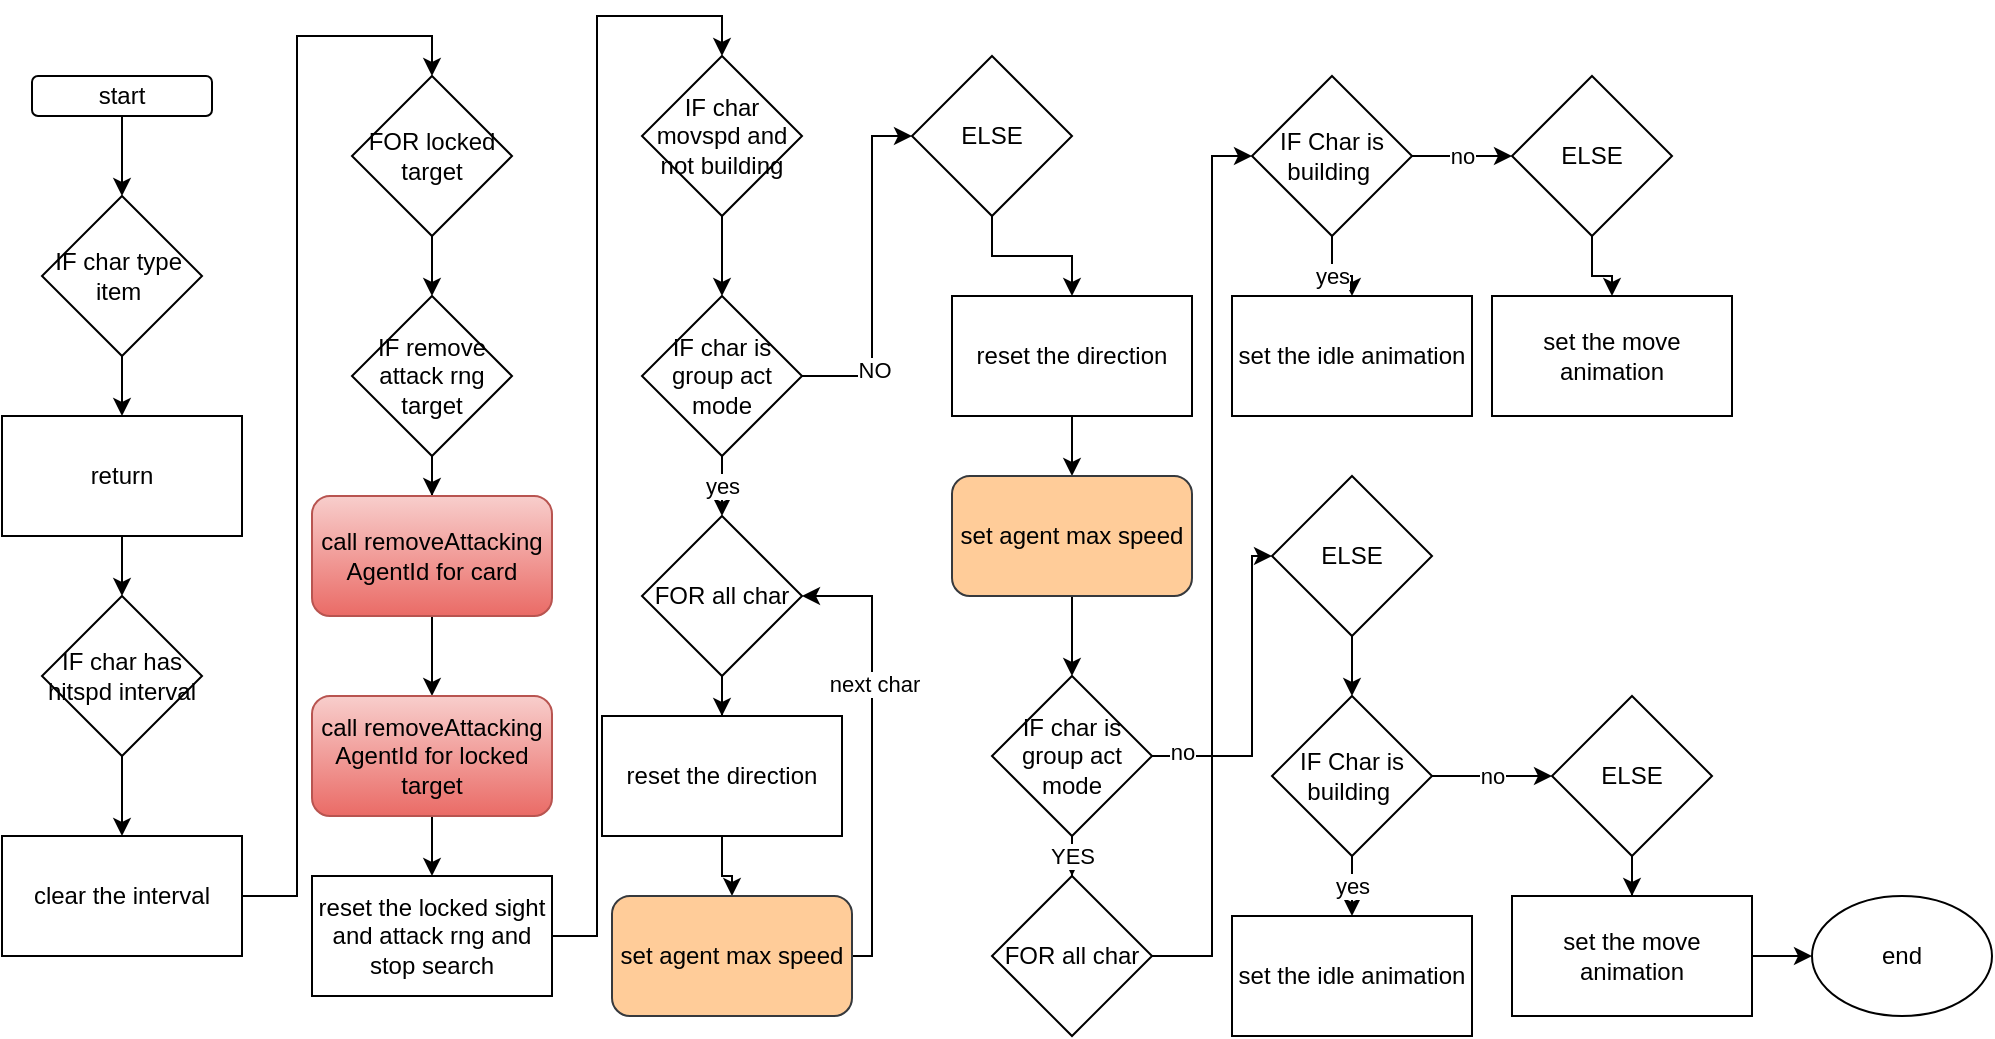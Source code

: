 <mxfile version="17.5.0" type="github">
  <diagram id="E4hHn8Vd6x_6y-gNDKGy" name="Page-1">
    <mxGraphModel dx="1038" dy="1679" grid="1" gridSize="10" guides="1" tooltips="1" connect="1" arrows="1" fold="1" page="1" pageScale="1" pageWidth="850" pageHeight="1100" math="0" shadow="0">
      <root>
        <mxCell id="0" />
        <mxCell id="1" parent="0" />
        <mxCell id="kTDRthvxwM3mhpwc_BL1-3" value="" style="edgeStyle=orthogonalEdgeStyle;rounded=0;orthogonalLoop=1;jettySize=auto;html=1;" edge="1" parent="1" source="kTDRthvxwM3mhpwc_BL1-1" target="kTDRthvxwM3mhpwc_BL1-2">
          <mxGeometry relative="1" as="geometry" />
        </mxCell>
        <mxCell id="kTDRthvxwM3mhpwc_BL1-1" value="start" style="rounded=1;whiteSpace=wrap;html=1;" vertex="1" parent="1">
          <mxGeometry x="80" y="30" width="90" height="20" as="geometry" />
        </mxCell>
        <mxCell id="kTDRthvxwM3mhpwc_BL1-5" value="" style="edgeStyle=orthogonalEdgeStyle;rounded=0;orthogonalLoop=1;jettySize=auto;html=1;" edge="1" parent="1" source="kTDRthvxwM3mhpwc_BL1-2" target="kTDRthvxwM3mhpwc_BL1-4">
          <mxGeometry relative="1" as="geometry" />
        </mxCell>
        <mxCell id="kTDRthvxwM3mhpwc_BL1-2" value="IF char type&amp;nbsp;&lt;br&gt;item&amp;nbsp;" style="rhombus;whiteSpace=wrap;html=1;" vertex="1" parent="1">
          <mxGeometry x="85" y="90" width="80" height="80" as="geometry" />
        </mxCell>
        <mxCell id="kTDRthvxwM3mhpwc_BL1-7" value="" style="edgeStyle=orthogonalEdgeStyle;rounded=0;orthogonalLoop=1;jettySize=auto;html=1;" edge="1" parent="1" source="kTDRthvxwM3mhpwc_BL1-4" target="kTDRthvxwM3mhpwc_BL1-6">
          <mxGeometry relative="1" as="geometry" />
        </mxCell>
        <mxCell id="kTDRthvxwM3mhpwc_BL1-4" value="return" style="whiteSpace=wrap;html=1;" vertex="1" parent="1">
          <mxGeometry x="65" y="200" width="120" height="60" as="geometry" />
        </mxCell>
        <mxCell id="kTDRthvxwM3mhpwc_BL1-9" value="" style="edgeStyle=orthogonalEdgeStyle;rounded=0;orthogonalLoop=1;jettySize=auto;html=1;" edge="1" parent="1" source="kTDRthvxwM3mhpwc_BL1-6" target="kTDRthvxwM3mhpwc_BL1-8">
          <mxGeometry relative="1" as="geometry" />
        </mxCell>
        <mxCell id="kTDRthvxwM3mhpwc_BL1-6" value="IF char has hitspd interval" style="rhombus;whiteSpace=wrap;html=1;" vertex="1" parent="1">
          <mxGeometry x="85" y="290" width="80" height="80" as="geometry" />
        </mxCell>
        <mxCell id="kTDRthvxwM3mhpwc_BL1-11" style="edgeStyle=orthogonalEdgeStyle;rounded=0;orthogonalLoop=1;jettySize=auto;html=1;entryX=0.5;entryY=0;entryDx=0;entryDy=0;" edge="1" parent="1" source="kTDRthvxwM3mhpwc_BL1-8" target="kTDRthvxwM3mhpwc_BL1-10">
          <mxGeometry relative="1" as="geometry" />
        </mxCell>
        <mxCell id="kTDRthvxwM3mhpwc_BL1-8" value="clear the interval" style="whiteSpace=wrap;html=1;" vertex="1" parent="1">
          <mxGeometry x="65" y="410" width="120" height="60" as="geometry" />
        </mxCell>
        <mxCell id="kTDRthvxwM3mhpwc_BL1-13" value="" style="edgeStyle=orthogonalEdgeStyle;rounded=0;orthogonalLoop=1;jettySize=auto;html=1;" edge="1" parent="1" source="kTDRthvxwM3mhpwc_BL1-10" target="kTDRthvxwM3mhpwc_BL1-12">
          <mxGeometry relative="1" as="geometry" />
        </mxCell>
        <mxCell id="kTDRthvxwM3mhpwc_BL1-10" value="FOR locked target" style="rhombus;whiteSpace=wrap;html=1;" vertex="1" parent="1">
          <mxGeometry x="240" y="30" width="80" height="80" as="geometry" />
        </mxCell>
        <mxCell id="kTDRthvxwM3mhpwc_BL1-15" value="" style="edgeStyle=orthogonalEdgeStyle;rounded=0;orthogonalLoop=1;jettySize=auto;html=1;" edge="1" parent="1" source="kTDRthvxwM3mhpwc_BL1-12" target="kTDRthvxwM3mhpwc_BL1-14">
          <mxGeometry relative="1" as="geometry" />
        </mxCell>
        <mxCell id="kTDRthvxwM3mhpwc_BL1-12" value="IF remove attack rng target" style="rhombus;whiteSpace=wrap;html=1;" vertex="1" parent="1">
          <mxGeometry x="240" y="140" width="80" height="80" as="geometry" />
        </mxCell>
        <mxCell id="kTDRthvxwM3mhpwc_BL1-17" value="" style="edgeStyle=orthogonalEdgeStyle;rounded=0;orthogonalLoop=1;jettySize=auto;html=1;" edge="1" parent="1" source="kTDRthvxwM3mhpwc_BL1-14" target="kTDRthvxwM3mhpwc_BL1-16">
          <mxGeometry relative="1" as="geometry" />
        </mxCell>
        <mxCell id="kTDRthvxwM3mhpwc_BL1-14" value="call&amp;nbsp;removeAttacking&lt;br&gt;AgentId for card" style="rounded=1;whiteSpace=wrap;html=1;fillColor=#f8cecc;gradientColor=#ea6b66;strokeColor=#b85450;" vertex="1" parent="1">
          <mxGeometry x="220" y="240" width="120" height="60" as="geometry" />
        </mxCell>
        <mxCell id="kTDRthvxwM3mhpwc_BL1-19" value="" style="edgeStyle=orthogonalEdgeStyle;rounded=0;orthogonalLoop=1;jettySize=auto;html=1;" edge="1" parent="1" source="kTDRthvxwM3mhpwc_BL1-16" target="kTDRthvxwM3mhpwc_BL1-18">
          <mxGeometry relative="1" as="geometry" />
        </mxCell>
        <mxCell id="kTDRthvxwM3mhpwc_BL1-16" value="call&amp;nbsp;removeAttacking&lt;br&gt;AgentId for locked target" style="rounded=1;whiteSpace=wrap;html=1;fillColor=#f8cecc;gradientColor=#ea6b66;strokeColor=#b85450;" vertex="1" parent="1">
          <mxGeometry x="220" y="340" width="120" height="60" as="geometry" />
        </mxCell>
        <mxCell id="kTDRthvxwM3mhpwc_BL1-21" style="edgeStyle=orthogonalEdgeStyle;rounded=0;orthogonalLoop=1;jettySize=auto;html=1;entryX=0.5;entryY=0;entryDx=0;entryDy=0;" edge="1" parent="1" source="kTDRthvxwM3mhpwc_BL1-18" target="kTDRthvxwM3mhpwc_BL1-20">
          <mxGeometry relative="1" as="geometry" />
        </mxCell>
        <mxCell id="kTDRthvxwM3mhpwc_BL1-18" value="reset the locked sight and attack rng and stop search" style="rounded=0;whiteSpace=wrap;html=1;" vertex="1" parent="1">
          <mxGeometry x="220" y="430" width="120" height="60" as="geometry" />
        </mxCell>
        <mxCell id="kTDRthvxwM3mhpwc_BL1-23" value="" style="edgeStyle=orthogonalEdgeStyle;rounded=0;orthogonalLoop=1;jettySize=auto;html=1;" edge="1" parent="1" source="kTDRthvxwM3mhpwc_BL1-20" target="kTDRthvxwM3mhpwc_BL1-22">
          <mxGeometry relative="1" as="geometry" />
        </mxCell>
        <mxCell id="kTDRthvxwM3mhpwc_BL1-20" value="IF char movspd and not building" style="rhombus;whiteSpace=wrap;html=1;" vertex="1" parent="1">
          <mxGeometry x="385" y="20" width="80" height="80" as="geometry" />
        </mxCell>
        <mxCell id="kTDRthvxwM3mhpwc_BL1-25" value="yes" style="edgeStyle=orthogonalEdgeStyle;rounded=0;orthogonalLoop=1;jettySize=auto;html=1;" edge="1" parent="1" source="kTDRthvxwM3mhpwc_BL1-22" target="kTDRthvxwM3mhpwc_BL1-24">
          <mxGeometry relative="1" as="geometry">
            <Array as="points">
              <mxPoint x="425" y="230" />
              <mxPoint x="425" y="230" />
            </Array>
          </mxGeometry>
        </mxCell>
        <mxCell id="kTDRthvxwM3mhpwc_BL1-33" value="" style="edgeStyle=orthogonalEdgeStyle;rounded=0;orthogonalLoop=1;jettySize=auto;html=1;" edge="1" parent="1" source="kTDRthvxwM3mhpwc_BL1-22" target="kTDRthvxwM3mhpwc_BL1-32">
          <mxGeometry relative="1" as="geometry">
            <Array as="points">
              <mxPoint x="500" y="180" />
              <mxPoint x="500" y="60" />
            </Array>
          </mxGeometry>
        </mxCell>
        <mxCell id="kTDRthvxwM3mhpwc_BL1-34" value="NO" style="edgeLabel;html=1;align=center;verticalAlign=middle;resizable=0;points=[];" vertex="1" connectable="0" parent="kTDRthvxwM3mhpwc_BL1-33">
          <mxGeometry x="-0.566" y="-1" relative="1" as="geometry">
            <mxPoint as="offset" />
          </mxGeometry>
        </mxCell>
        <mxCell id="kTDRthvxwM3mhpwc_BL1-22" value="IF char is group act mode" style="rhombus;whiteSpace=wrap;html=1;" vertex="1" parent="1">
          <mxGeometry x="385" y="140" width="80" height="80" as="geometry" />
        </mxCell>
        <mxCell id="kTDRthvxwM3mhpwc_BL1-27" value="" style="edgeStyle=orthogonalEdgeStyle;rounded=0;orthogonalLoop=1;jettySize=auto;html=1;" edge="1" parent="1" source="kTDRthvxwM3mhpwc_BL1-24" target="kTDRthvxwM3mhpwc_BL1-26">
          <mxGeometry relative="1" as="geometry" />
        </mxCell>
        <mxCell id="kTDRthvxwM3mhpwc_BL1-24" value="FOR all char" style="rhombus;whiteSpace=wrap;html=1;" vertex="1" parent="1">
          <mxGeometry x="385" y="250" width="80" height="80" as="geometry" />
        </mxCell>
        <mxCell id="kTDRthvxwM3mhpwc_BL1-29" value="" style="edgeStyle=orthogonalEdgeStyle;rounded=0;orthogonalLoop=1;jettySize=auto;html=1;" edge="1" parent="1" source="kTDRthvxwM3mhpwc_BL1-26" target="kTDRthvxwM3mhpwc_BL1-28">
          <mxGeometry relative="1" as="geometry" />
        </mxCell>
        <mxCell id="kTDRthvxwM3mhpwc_BL1-26" value="reset the direction" style="whiteSpace=wrap;html=1;" vertex="1" parent="1">
          <mxGeometry x="365" y="350" width="120" height="60" as="geometry" />
        </mxCell>
        <mxCell id="kTDRthvxwM3mhpwc_BL1-30" style="edgeStyle=orthogonalEdgeStyle;rounded=0;orthogonalLoop=1;jettySize=auto;html=1;entryX=1;entryY=0.5;entryDx=0;entryDy=0;" edge="1" parent="1" source="kTDRthvxwM3mhpwc_BL1-28" target="kTDRthvxwM3mhpwc_BL1-24">
          <mxGeometry relative="1" as="geometry">
            <Array as="points">
              <mxPoint x="500" y="470" />
              <mxPoint x="500" y="290" />
            </Array>
          </mxGeometry>
        </mxCell>
        <mxCell id="kTDRthvxwM3mhpwc_BL1-31" value="next char" style="edgeLabel;html=1;align=center;verticalAlign=middle;resizable=0;points=[];" vertex="1" connectable="0" parent="kTDRthvxwM3mhpwc_BL1-30">
          <mxGeometry x="0.301" y="-1" relative="1" as="geometry">
            <mxPoint as="offset" />
          </mxGeometry>
        </mxCell>
        <mxCell id="kTDRthvxwM3mhpwc_BL1-28" value="set agent max speed" style="rounded=1;whiteSpace=wrap;html=1;fillColor=#ffcc99;strokeColor=#36393d;" vertex="1" parent="1">
          <mxGeometry x="370" y="440" width="120" height="60" as="geometry" />
        </mxCell>
        <mxCell id="kTDRthvxwM3mhpwc_BL1-37" style="edgeStyle=orthogonalEdgeStyle;rounded=0;orthogonalLoop=1;jettySize=auto;html=1;entryX=0.5;entryY=0;entryDx=0;entryDy=0;" edge="1" parent="1" source="kTDRthvxwM3mhpwc_BL1-32" target="kTDRthvxwM3mhpwc_BL1-35">
          <mxGeometry relative="1" as="geometry" />
        </mxCell>
        <mxCell id="kTDRthvxwM3mhpwc_BL1-32" value="ELSE" style="rhombus;whiteSpace=wrap;html=1;" vertex="1" parent="1">
          <mxGeometry x="520" y="20" width="80" height="80" as="geometry" />
        </mxCell>
        <mxCell id="kTDRthvxwM3mhpwc_BL1-38" value="" style="edgeStyle=orthogonalEdgeStyle;rounded=0;orthogonalLoop=1;jettySize=auto;html=1;" edge="1" parent="1" source="kTDRthvxwM3mhpwc_BL1-35" target="kTDRthvxwM3mhpwc_BL1-36">
          <mxGeometry relative="1" as="geometry" />
        </mxCell>
        <mxCell id="kTDRthvxwM3mhpwc_BL1-35" value="reset the direction" style="whiteSpace=wrap;html=1;" vertex="1" parent="1">
          <mxGeometry x="540" y="140" width="120" height="60" as="geometry" />
        </mxCell>
        <mxCell id="kTDRthvxwM3mhpwc_BL1-41" value="" style="edgeStyle=orthogonalEdgeStyle;rounded=0;orthogonalLoop=1;jettySize=auto;html=1;" edge="1" parent="1" source="kTDRthvxwM3mhpwc_BL1-36" target="kTDRthvxwM3mhpwc_BL1-39">
          <mxGeometry relative="1" as="geometry" />
        </mxCell>
        <mxCell id="kTDRthvxwM3mhpwc_BL1-36" value="set agent max speed" style="rounded=1;whiteSpace=wrap;html=1;fillColor=#ffcc99;strokeColor=#36393d;" vertex="1" parent="1">
          <mxGeometry x="540" y="230" width="120" height="60" as="geometry" />
        </mxCell>
        <mxCell id="kTDRthvxwM3mhpwc_BL1-42" value="YES" style="edgeStyle=orthogonalEdgeStyle;rounded=0;orthogonalLoop=1;jettySize=auto;html=1;" edge="1" parent="1" source="kTDRthvxwM3mhpwc_BL1-39" target="kTDRthvxwM3mhpwc_BL1-40">
          <mxGeometry relative="1" as="geometry" />
        </mxCell>
        <mxCell id="kTDRthvxwM3mhpwc_BL1-52" value="" style="edgeStyle=orthogonalEdgeStyle;rounded=0;orthogonalLoop=1;jettySize=auto;html=1;" edge="1" parent="1" source="kTDRthvxwM3mhpwc_BL1-39" target="kTDRthvxwM3mhpwc_BL1-51">
          <mxGeometry relative="1" as="geometry">
            <Array as="points">
              <mxPoint x="690" y="370" />
              <mxPoint x="690" y="270" />
            </Array>
          </mxGeometry>
        </mxCell>
        <mxCell id="kTDRthvxwM3mhpwc_BL1-54" value="no" style="edgeLabel;html=1;align=center;verticalAlign=middle;resizable=0;points=[];" vertex="1" connectable="0" parent="kTDRthvxwM3mhpwc_BL1-52">
          <mxGeometry x="-0.815" y="2" relative="1" as="geometry">
            <mxPoint as="offset" />
          </mxGeometry>
        </mxCell>
        <mxCell id="kTDRthvxwM3mhpwc_BL1-39" value="IF char is group act mode" style="rhombus;whiteSpace=wrap;html=1;" vertex="1" parent="1">
          <mxGeometry x="560" y="330" width="80" height="80" as="geometry" />
        </mxCell>
        <mxCell id="kTDRthvxwM3mhpwc_BL1-44" value="" style="edgeStyle=orthogonalEdgeStyle;rounded=0;orthogonalLoop=1;jettySize=auto;html=1;" edge="1" parent="1" source="kTDRthvxwM3mhpwc_BL1-40" target="kTDRthvxwM3mhpwc_BL1-43">
          <mxGeometry relative="1" as="geometry">
            <Array as="points">
              <mxPoint x="670" y="470" />
              <mxPoint x="670" y="70" />
            </Array>
          </mxGeometry>
        </mxCell>
        <mxCell id="kTDRthvxwM3mhpwc_BL1-40" value="FOR all char" style="rhombus;whiteSpace=wrap;html=1;" vertex="1" parent="1">
          <mxGeometry x="560" y="430" width="80" height="80" as="geometry" />
        </mxCell>
        <mxCell id="kTDRthvxwM3mhpwc_BL1-46" value="yes" style="edgeStyle=orthogonalEdgeStyle;rounded=0;orthogonalLoop=1;jettySize=auto;html=1;" edge="1" parent="1" source="kTDRthvxwM3mhpwc_BL1-43" target="kTDRthvxwM3mhpwc_BL1-45">
          <mxGeometry relative="1" as="geometry" />
        </mxCell>
        <mxCell id="kTDRthvxwM3mhpwc_BL1-48" value="no" style="edgeStyle=orthogonalEdgeStyle;rounded=0;orthogonalLoop=1;jettySize=auto;html=1;" edge="1" parent="1" source="kTDRthvxwM3mhpwc_BL1-43" target="kTDRthvxwM3mhpwc_BL1-47">
          <mxGeometry relative="1" as="geometry" />
        </mxCell>
        <mxCell id="kTDRthvxwM3mhpwc_BL1-43" value="IF Char is building&amp;nbsp;" style="rhombus;whiteSpace=wrap;html=1;" vertex="1" parent="1">
          <mxGeometry x="690" y="30" width="80" height="80" as="geometry" />
        </mxCell>
        <mxCell id="kTDRthvxwM3mhpwc_BL1-45" value="set the idle animation" style="whiteSpace=wrap;html=1;" vertex="1" parent="1">
          <mxGeometry x="680" y="140" width="120" height="60" as="geometry" />
        </mxCell>
        <mxCell id="kTDRthvxwM3mhpwc_BL1-50" value="" style="edgeStyle=orthogonalEdgeStyle;rounded=0;orthogonalLoop=1;jettySize=auto;html=1;" edge="1" parent="1" source="kTDRthvxwM3mhpwc_BL1-47" target="kTDRthvxwM3mhpwc_BL1-49">
          <mxGeometry relative="1" as="geometry" />
        </mxCell>
        <mxCell id="kTDRthvxwM3mhpwc_BL1-47" value="ELSE" style="rhombus;whiteSpace=wrap;html=1;" vertex="1" parent="1">
          <mxGeometry x="820" y="30" width="80" height="80" as="geometry" />
        </mxCell>
        <mxCell id="kTDRthvxwM3mhpwc_BL1-49" value="set the move animation" style="whiteSpace=wrap;html=1;" vertex="1" parent="1">
          <mxGeometry x="810" y="140" width="120" height="60" as="geometry" />
        </mxCell>
        <mxCell id="kTDRthvxwM3mhpwc_BL1-59" value="" style="edgeStyle=orthogonalEdgeStyle;rounded=0;orthogonalLoop=1;jettySize=auto;html=1;" edge="1" parent="1" source="kTDRthvxwM3mhpwc_BL1-51" target="kTDRthvxwM3mhpwc_BL1-55">
          <mxGeometry relative="1" as="geometry" />
        </mxCell>
        <mxCell id="kTDRthvxwM3mhpwc_BL1-51" value="ELSE" style="rhombus;whiteSpace=wrap;html=1;" vertex="1" parent="1">
          <mxGeometry x="700" y="230" width="80" height="80" as="geometry" />
        </mxCell>
        <mxCell id="kTDRthvxwM3mhpwc_BL1-60" value="yes" style="edgeStyle=orthogonalEdgeStyle;rounded=0;orthogonalLoop=1;jettySize=auto;html=1;" edge="1" parent="1" source="kTDRthvxwM3mhpwc_BL1-55" target="kTDRthvxwM3mhpwc_BL1-56">
          <mxGeometry relative="1" as="geometry" />
        </mxCell>
        <mxCell id="kTDRthvxwM3mhpwc_BL1-61" value="no" style="edgeStyle=orthogonalEdgeStyle;rounded=0;orthogonalLoop=1;jettySize=auto;html=1;" edge="1" parent="1" source="kTDRthvxwM3mhpwc_BL1-55" target="kTDRthvxwM3mhpwc_BL1-57">
          <mxGeometry relative="1" as="geometry">
            <Array as="points">
              <mxPoint x="800" y="380" />
              <mxPoint x="800" y="380" />
            </Array>
          </mxGeometry>
        </mxCell>
        <mxCell id="kTDRthvxwM3mhpwc_BL1-55" value="IF Char is building&amp;nbsp;" style="rhombus;whiteSpace=wrap;html=1;" vertex="1" parent="1">
          <mxGeometry x="700" y="340" width="80" height="80" as="geometry" />
        </mxCell>
        <mxCell id="kTDRthvxwM3mhpwc_BL1-56" value="set the idle animation" style="whiteSpace=wrap;html=1;" vertex="1" parent="1">
          <mxGeometry x="680" y="450" width="120" height="60" as="geometry" />
        </mxCell>
        <mxCell id="kTDRthvxwM3mhpwc_BL1-62" value="" style="edgeStyle=orthogonalEdgeStyle;rounded=0;orthogonalLoop=1;jettySize=auto;html=1;" edge="1" parent="1" source="kTDRthvxwM3mhpwc_BL1-57" target="kTDRthvxwM3mhpwc_BL1-58">
          <mxGeometry relative="1" as="geometry" />
        </mxCell>
        <mxCell id="kTDRthvxwM3mhpwc_BL1-57" value="ELSE" style="rhombus;whiteSpace=wrap;html=1;" vertex="1" parent="1">
          <mxGeometry x="840" y="340" width="80" height="80" as="geometry" />
        </mxCell>
        <mxCell id="kTDRthvxwM3mhpwc_BL1-64" value="" style="edgeStyle=orthogonalEdgeStyle;rounded=0;orthogonalLoop=1;jettySize=auto;html=1;" edge="1" parent="1" source="kTDRthvxwM3mhpwc_BL1-58" target="kTDRthvxwM3mhpwc_BL1-63">
          <mxGeometry relative="1" as="geometry" />
        </mxCell>
        <mxCell id="kTDRthvxwM3mhpwc_BL1-58" value="set the move animation" style="whiteSpace=wrap;html=1;" vertex="1" parent="1">
          <mxGeometry x="820" y="440" width="120" height="60" as="geometry" />
        </mxCell>
        <mxCell id="kTDRthvxwM3mhpwc_BL1-63" value="end" style="ellipse;whiteSpace=wrap;html=1;" vertex="1" parent="1">
          <mxGeometry x="970" y="440" width="90" height="60" as="geometry" />
        </mxCell>
      </root>
    </mxGraphModel>
  </diagram>
</mxfile>
